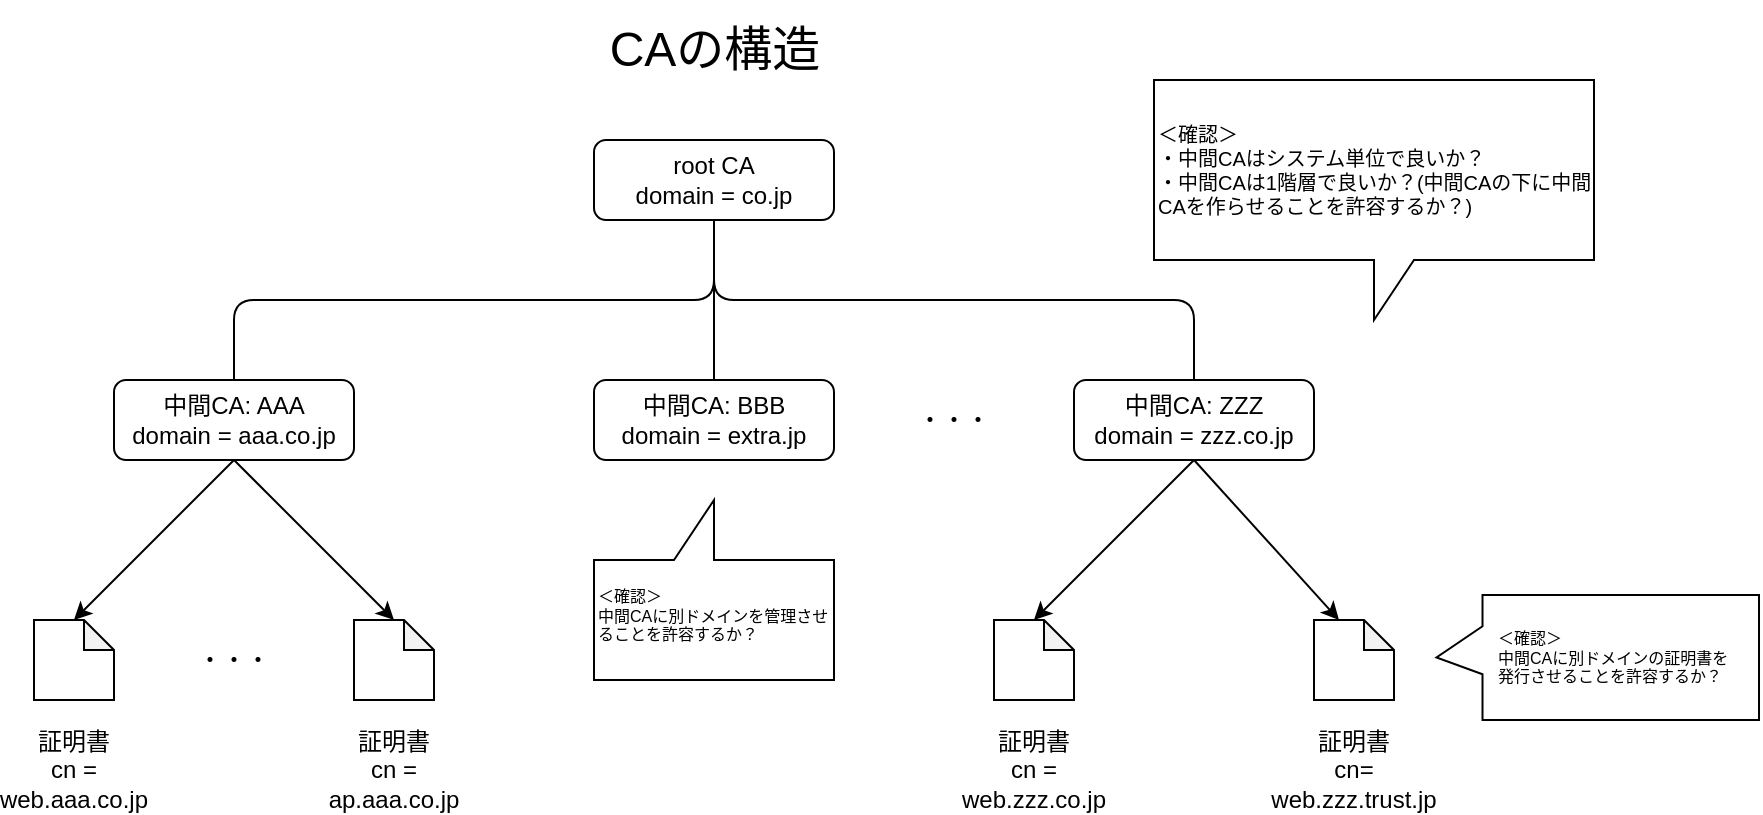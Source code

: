 <mxfile>
    <diagram id="8z3nBQDeYgSsJINDSdgH" name="ページ1">
        <mxGraphModel dx="1060" dy="563" grid="1" gridSize="10" guides="1" tooltips="1" connect="1" arrows="1" fold="1" page="1" pageScale="1" pageWidth="1169" pageHeight="827" math="0" shadow="0">
            <root>
                <mxCell id="0"/>
                <mxCell id="1" parent="0"/>
                <mxCell id="2" value="root CA&lt;br&gt;domain = co.jp" style="rounded=1;whiteSpace=wrap;html=1;" parent="1" vertex="1">
                    <mxGeometry x="360" y="80" width="120" height="40" as="geometry"/>
                </mxCell>
                <mxCell id="21" style="edgeStyle=none;html=1;exitX=0.5;exitY=1;exitDx=0;exitDy=0;entryX=0.5;entryY=0;entryDx=0;entryDy=0;entryPerimeter=0;" parent="1" source="3" target="18" edge="1">
                    <mxGeometry relative="1" as="geometry"/>
                </mxCell>
                <mxCell id="22" style="edgeStyle=none;html=1;exitX=0.5;exitY=1;exitDx=0;exitDy=0;entryX=0.5;entryY=0;entryDx=0;entryDy=0;entryPerimeter=0;" parent="1" source="3" target="19" edge="1">
                    <mxGeometry relative="1" as="geometry"/>
                </mxCell>
                <mxCell id="3" value="中間CA: AAA&lt;br&gt;domain = aaa.co.jp" style="rounded=1;whiteSpace=wrap;html=1;" parent="1" vertex="1">
                    <mxGeometry x="120" y="200" width="120" height="40" as="geometry"/>
                </mxCell>
                <mxCell id="4" value="中間CA: BBB&lt;br&gt;domain = extra.jp" style="rounded=1;whiteSpace=wrap;html=1;" parent="1" vertex="1">
                    <mxGeometry x="360" y="200" width="120" height="40" as="geometry"/>
                </mxCell>
                <mxCell id="32" style="edgeStyle=none;html=1;exitX=0.5;exitY=1;exitDx=0;exitDy=0;entryX=0.5;entryY=0;entryDx=0;entryDy=0;entryPerimeter=0;fontSize=24;" parent="1" source="5" target="30" edge="1">
                    <mxGeometry relative="1" as="geometry"/>
                </mxCell>
                <mxCell id="5" value="中間CA: ZZZ&lt;br&gt;domain = zzz.co.jp" style="rounded=1;whiteSpace=wrap;html=1;" parent="1" vertex="1">
                    <mxGeometry x="600" y="200" width="120" height="40" as="geometry"/>
                </mxCell>
                <mxCell id="6" value="・・・" style="text;html=1;strokeColor=none;fillColor=none;align=center;verticalAlign=middle;whiteSpace=wrap;rounded=0;" parent="1" vertex="1">
                    <mxGeometry x="510" y="205" width="60" height="30" as="geometry"/>
                </mxCell>
                <mxCell id="7" value="" style="endArrow=none;html=1;entryX=0.5;entryY=1;entryDx=0;entryDy=0;exitX=0.5;exitY=0;exitDx=0;exitDy=0;" parent="1" source="3" target="2" edge="1">
                    <mxGeometry width="50" height="50" relative="1" as="geometry">
                        <mxPoint x="520" y="350" as="sourcePoint"/>
                        <mxPoint x="570" y="300" as="targetPoint"/>
                        <Array as="points">
                            <mxPoint x="180" y="160"/>
                            <mxPoint x="420" y="160"/>
                        </Array>
                    </mxGeometry>
                </mxCell>
                <mxCell id="9" value="" style="endArrow=none;html=1;entryX=0.5;entryY=1;entryDx=0;entryDy=0;exitX=0.5;exitY=0;exitDx=0;exitDy=0;" parent="1" source="4" target="2" edge="1">
                    <mxGeometry width="50" height="50" relative="1" as="geometry">
                        <mxPoint x="520" y="350" as="sourcePoint"/>
                        <mxPoint x="570" y="300" as="targetPoint"/>
                    </mxGeometry>
                </mxCell>
                <mxCell id="10" value="" style="endArrow=none;html=1;entryX=0.5;entryY=1;entryDx=0;entryDy=0;exitX=0.5;exitY=0;exitDx=0;exitDy=0;" parent="1" source="5" target="2" edge="1">
                    <mxGeometry width="50" height="50" relative="1" as="geometry">
                        <mxPoint x="270" y="210" as="sourcePoint"/>
                        <mxPoint x="270" y="130" as="targetPoint"/>
                        <Array as="points">
                            <mxPoint x="660" y="160"/>
                            <mxPoint x="420" y="160"/>
                        </Array>
                    </mxGeometry>
                </mxCell>
                <mxCell id="18" value="" style="shape=note;whiteSpace=wrap;html=1;backgroundOutline=1;darkOpacity=0.05;size=15;" parent="1" vertex="1">
                    <mxGeometry x="80" y="320" width="40" height="40" as="geometry"/>
                </mxCell>
                <mxCell id="19" value="" style="shape=note;whiteSpace=wrap;html=1;backgroundOutline=1;darkOpacity=0.05;size=15;" parent="1" vertex="1">
                    <mxGeometry x="240" y="320" width="40" height="40" as="geometry"/>
                </mxCell>
                <mxCell id="20" value="・・・" style="text;html=1;strokeColor=none;fillColor=none;align=center;verticalAlign=middle;whiteSpace=wrap;rounded=0;" parent="1" vertex="1">
                    <mxGeometry x="150" y="325" width="60" height="30" as="geometry"/>
                </mxCell>
                <mxCell id="24" value="証明書&lt;br&gt;cn = web.aaa.co.jp" style="text;html=1;strokeColor=none;fillColor=none;align=center;verticalAlign=middle;whiteSpace=wrap;rounded=0;" parent="1" vertex="1">
                    <mxGeometry x="70" y="380" width="60" height="30" as="geometry"/>
                </mxCell>
                <mxCell id="25" value="証明書&lt;br&gt;cn = ap.aaa.co.jp" style="text;html=1;strokeColor=none;fillColor=none;align=center;verticalAlign=middle;whiteSpace=wrap;rounded=0;" parent="1" vertex="1">
                    <mxGeometry x="230" y="380" width="60" height="30" as="geometry"/>
                </mxCell>
                <mxCell id="28" value="&lt;font style=&quot;font-size: 24px;&quot;&gt;CAの構造&lt;/font&gt;" style="text;html=1;strokeColor=none;fillColor=none;align=center;verticalAlign=middle;whiteSpace=wrap;rounded=0;" parent="1" vertex="1">
                    <mxGeometry x="352.5" y="10" width="135" height="50" as="geometry"/>
                </mxCell>
                <mxCell id="29" style="edgeStyle=none;html=1;exitX=0.5;exitY=1;exitDx=0;exitDy=0;entryX=0;entryY=0;entryDx=12.5;entryDy=0;entryPerimeter=0;" parent="1" source="5" target="31" edge="1">
                    <mxGeometry relative="1" as="geometry">
                        <mxPoint x="190" y="250" as="sourcePoint"/>
                        <mxPoint x="580" y="320" as="targetPoint"/>
                    </mxGeometry>
                </mxCell>
                <mxCell id="30" value="" style="shape=note;whiteSpace=wrap;html=1;backgroundOutline=1;darkOpacity=0.05;size=15;" parent="1" vertex="1">
                    <mxGeometry x="560" y="320" width="40" height="40" as="geometry"/>
                </mxCell>
                <mxCell id="31" value="" style="shape=note;whiteSpace=wrap;html=1;backgroundOutline=1;darkOpacity=0.05;size=15;" parent="1" vertex="1">
                    <mxGeometry x="720" y="320" width="40" height="40" as="geometry"/>
                </mxCell>
                <mxCell id="33" value="証明書&lt;br&gt;cn = web.zzz.co.jp" style="text;html=1;strokeColor=none;fillColor=none;align=center;verticalAlign=middle;whiteSpace=wrap;rounded=0;" parent="1" vertex="1">
                    <mxGeometry x="550" y="380" width="60" height="30" as="geometry"/>
                </mxCell>
                <mxCell id="34" value="証明書&lt;br&gt;cn=&lt;br&gt;web.zzz.trust.jp" style="text;html=1;strokeColor=none;fillColor=none;align=center;verticalAlign=middle;whiteSpace=wrap;rounded=0;" parent="1" vertex="1">
                    <mxGeometry x="710" y="380" width="60" height="30" as="geometry"/>
                </mxCell>
                <mxCell id="35" value="" style="shape=callout;whiteSpace=wrap;html=1;perimeter=calloutPerimeter;fontSize=24;position2=0.5;rotation=-180;" parent="1" vertex="1">
                    <mxGeometry x="360" y="260" width="120" height="90" as="geometry"/>
                </mxCell>
                <mxCell id="37" value="＜確認＞&lt;br&gt;中間CAに別ドメインを管理させることを許容するか？" style="text;html=1;strokeColor=none;fillColor=none;align=left;verticalAlign=middle;whiteSpace=wrap;rounded=0;fontSize=8;" parent="1" vertex="1">
                    <mxGeometry x="360" y="290" width="120" height="55" as="geometry"/>
                </mxCell>
                <mxCell id="38" value="" style="shape=callout;whiteSpace=wrap;html=1;perimeter=calloutPerimeter;fontSize=24;position2=0.5;rotation=90;size=23;position=0.25;base=24;" parent="1" vertex="1">
                    <mxGeometry x="830.63" y="258.13" width="62.5" height="161.25" as="geometry"/>
                </mxCell>
                <mxCell id="39" value="＜確認＞&lt;br&gt;中間CAに別ドメインの証明書を発行させることを許容するか？" style="text;html=1;strokeColor=none;fillColor=none;align=left;verticalAlign=middle;whiteSpace=wrap;rounded=0;fontSize=8;" parent="1" vertex="1">
                    <mxGeometry x="810" y="311.25" width="120" height="55" as="geometry"/>
                </mxCell>
                <mxCell id="41" value="＜確認＞&lt;br&gt;・中間CAはシステム単位で良いか？&lt;br&gt;・中間CAは1階層で良いか？(中間CAの下に中間CAを作らせることを許容するか？)" style="shape=callout;whiteSpace=wrap;html=1;perimeter=calloutPerimeter;fontSize=10;align=left;" parent="1" vertex="1">
                    <mxGeometry x="640" y="50" width="220" height="120" as="geometry"/>
                </mxCell>
            </root>
        </mxGraphModel>
    </diagram>
</mxfile>